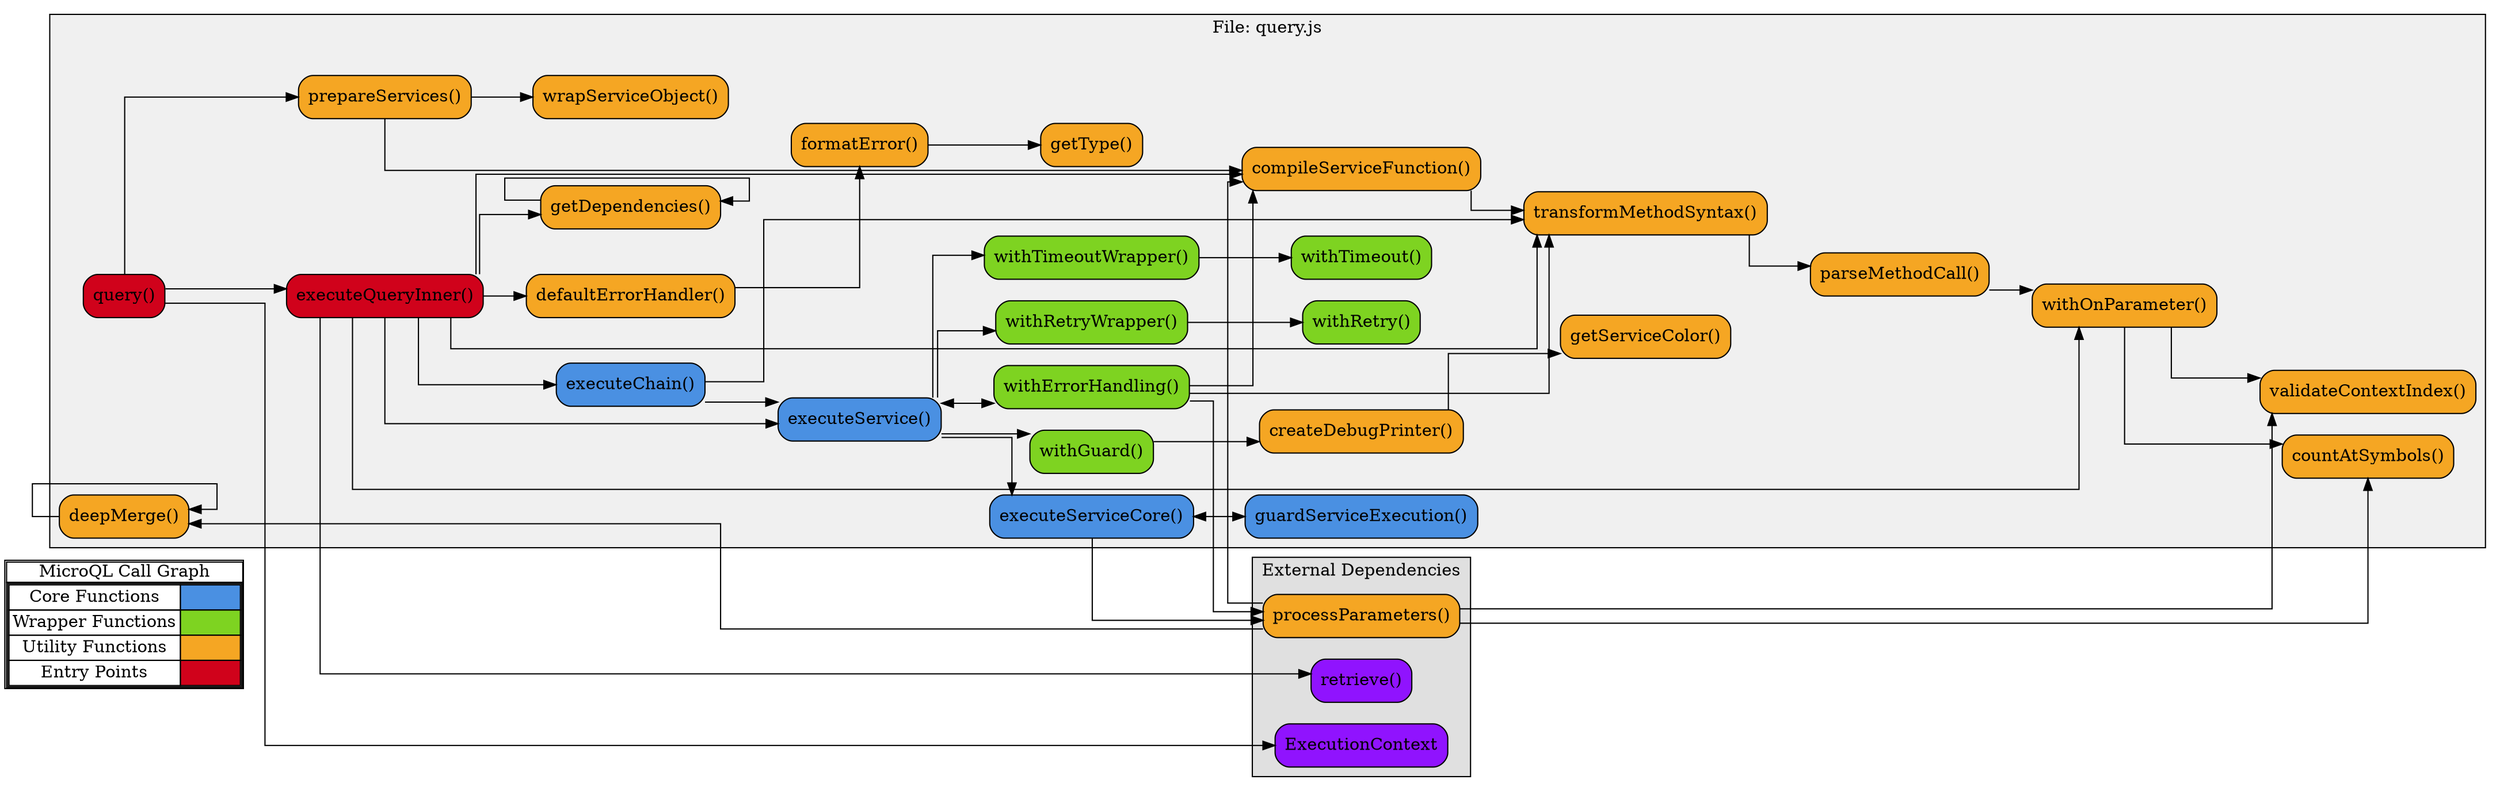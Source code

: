 digraph "MicroQL Call Graph" {
    concentrate=true;
    splines="ortho";
    rankdir="LR";
    
    // Legend
    subgraph legend {
        rank = min;
        label = "MicroQL Function Call Graph";
        Legend [shape=none, margin=0, label = <
            <table cellspacing="0" cellpadding="0" border="1">
                <tr><td>MicroQL Call Graph</td></tr>
                <tr><td>
                    <table cellspacing="0">
                        <tr><td>Core Functions</td><td width="50px" bgcolor='#4A90E2'></td></tr>
                        <tr><td>Wrapper Functions</td><td bgcolor='#7ED321'></td></tr>
                        <tr><td>Utility Functions</td><td bgcolor='#F5A623'></td></tr>
                        <tr><td>Entry Points</td><td bgcolor='#D0021B'></td></tr>
                    </table>
                </td></tr>
            </table>
        >];
    }
    
    // Entry Points
    query [label="query()" shape="rect" style="rounded,filled" fillcolor="#D0021B"];
    executeQueryInner [label="executeQueryInner()" shape="rect" style="rounded,filled" fillcolor="#D0021B"];
    
    // Core Execution Functions
    executeService [label="executeService()" shape="rect" style="rounded,filled" fillcolor="#4A90E2"];
    executeServiceCore [label="executeServiceCore()" shape="rect" style="rounded,filled" fillcolor="#4A90E2"];
    executeChain [label="executeChain()" shape="rect" style="rounded,filled" fillcolor="#4A90E2"];
    guardServiceExecution [label="guardServiceExecution()" shape="rect" style="rounded,filled" fillcolor="#4A90E2"];
    
    // Wrapper Functions
    withErrorHandling [label="withErrorHandling()" shape="rect" style="rounded,filled" fillcolor="#7ED321"];
    withRetryWrapper [label="withRetryWrapper()" shape="rect" style="rounded,filled" fillcolor="#7ED321"];
    withTimeoutWrapper [label="withTimeoutWrapper()" shape="rect" style="rounded,filled" fillcolor="#7ED321"];
    withGuard [label="withGuard()" shape="rect" style="rounded,filled" fillcolor="#7ED321"];
    withTimeout [label="withTimeout()" shape="rect" style="rounded,filled" fillcolor="#7ED321"];
    withRetry [label="withRetry()" shape="rect" style="rounded,filled" fillcolor="#7ED321"];
    
    // Service Management
    prepareServices [label="prepareServices()" shape="rect" style="rounded,filled" fillcolor="#F5A623"];
    wrapServiceObject [label="wrapServiceObject()" shape="rect" style="rounded,filled" fillcolor="#F5A623"];
    compileServiceFunction [label="compileServiceFunction()" shape="rect" style="rounded,filled" fillcolor="#F5A623"];
    
    // Method Syntax Processing
    transformMethodSyntax [label="transformMethodSyntax()" shape="rect" style="rounded,filled" fillcolor="#F5A623"];
    parseMethodCall [label="parseMethodCall()" shape="rect" style="rounded,filled" fillcolor="#F5A623"];
    
    // Context and Parameter Processing
    processParameters [label="processParameters()" shape="rect" style="rounded,filled" fillcolor="#F5A623"];
    withOnParameter [label="withOnParameter()" shape="rect" style="rounded,filled" fillcolor="#F5A623"];
    validateContextIndex [label="validateContextIndex()" shape="rect" style="rounded,filled" fillcolor="#F5A623"];
    
    // Utility Functions
    getDependencies [label="getDependencies()" shape="rect" style="rounded,filled" fillcolor="#F5A623"];
    countAtSymbols [label="countAtSymbols()" shape="rect" style="rounded,filled" fillcolor="#F5A623"];
    createDebugPrinter [label="createDebugPrinter()" shape="rect" style="rounded,filled" fillcolor="#F5A623"];
    formatError [label="formatError()" shape="rect" style="rounded,filled" fillcolor="#F5A623"];
    defaultErrorHandler [label="defaultErrorHandler()" shape="rect" style="rounded,filled" fillcolor="#F5A623"];
    deepMerge [label="deepMerge()" shape="rect" style="rounded,filled" fillcolor="#F5A623"];
    getType [label="getType()" shape="rect" style="rounded,filled" fillcolor="#F5A623"];
    getServiceColor [label="getServiceColor()" shape="rect" style="rounded,filled" fillcolor="#F5A623"];
    
    // External Dependencies
    retrieve [label="retrieve()" shape="rect" style="rounded,filled" fillcolor="#9013FE"];
    ExecutionContext [label="ExecutionContext" shape="rect" style="rounded,filled" fillcolor="#9013FE"];
    
    // Main Flow
    query -> prepareServices;
    query -> ExecutionContext;
    query -> executeQueryInner;
    
    // executeQueryInner calls (multiple call sites)
    executeQueryInner -> getDependencies;
    executeQueryInner -> retrieve;
    executeQueryInner -> executeService;  // traditional service calls
    executeQueryInner -> executeService;  // method syntax calls
    executeQueryInner -> executeChain;
    executeQueryInner -> transformMethodSyntax;  // for query descriptors
    executeQueryInner -> compileServiceFunction;  // for queryOnError
    executeQueryInner -> withOnParameter;  // for method syntax
    executeQueryInner -> defaultErrorHandler;  // error handling
    
    // executeChain calls
    executeChain -> transformMethodSyntax;  // for chain descriptors
    executeChain -> executeService;
    
    // executeService calls
    executeService -> executeServiceCore;
    executeService -> withErrorHandling;
    executeService -> withRetryWrapper;
    executeService -> withTimeoutWrapper;
    executeService -> withGuard;
    
    // executeServiceCore calls
    executeServiceCore -> processParameters;
    executeServiceCore -> guardServiceExecution;
    
    // guardServiceExecution calls
    guardServiceExecution -> executeServiceCore;  // direct call
    
    // withErrorHandling calls
    withErrorHandling -> transformMethodSyntax;  // for error handlers
    withErrorHandling -> processParameters;  // for onError args
    withErrorHandling -> compileServiceFunction;  // for onError compilation
    withErrorHandling -> executeService;  // recursive call
    
    // transformMethodSyntax calls
    transformMethodSyntax -> parseMethodCall;
    
    // parseMethodCall calls
    parseMethodCall -> withOnParameter;
    
    // compileServiceFunction calls
    compileServiceFunction -> transformMethodSyntax;  // for service descriptors
    
    // processParameters calls (from processParameters.js)
    processParameters -> validateContextIndex;
    processParameters -> countAtSymbols;
    processParameters -> compileServiceFunction;  // from processParameters.js
    processParameters -> deepMerge;  // from processParameters.js
    
    // prepareServices calls
    prepareServices -> wrapServiceObject;
    prepareServices -> compileServiceFunction;
    
    // withOnParameter calls
    withOnParameter -> validateContextIndex;  // context validation
    withOnParameter -> countAtSymbols;  // for @ symbol processing
    
    // Wrapper function calls
    withRetryWrapper -> withRetry;
    withTimeoutWrapper -> withTimeout;
    withGuard -> createDebugPrinter;
    
    // Utility function calls
    defaultErrorHandler -> formatError;
    formatError -> getType;
    createDebugPrinter -> getServiceColor;
    deepMerge -> deepMerge;  // recursive
    
    // getDependencies calls (multiple call sites)
    getDependencies -> getDependencies;  // recursive for nested structures
    
    // Group by file
    subgraph cluster_query {
        label="File: query.js";
        style="filled";
        fillcolor="#f0f0f0";
        
        query;
        executeQueryInner;
        executeService;
        executeServiceCore;
        executeChain;
        guardServiceExecution;
        withErrorHandling;
        withRetryWrapper;
        withTimeoutWrapper;
        withGuard;
        withTimeout;
        withRetry;
        prepareServices;
        wrapServiceObject;
        compileServiceFunction;
        transformMethodSyntax;
        parseMethodCall;
        withOnParameter;
        validateContextIndex;
        getDependencies;
        countAtSymbols;
        createDebugPrinter;
        formatError;
        defaultErrorHandler;
        deepMerge;
        getType;
        getServiceColor;
    }
    
    subgraph cluster_external {
        label="External Dependencies";
        style="filled";
        fillcolor="#e0e0e0";
        
        retrieve;
        processParameters;
        ExecutionContext;
    }
}